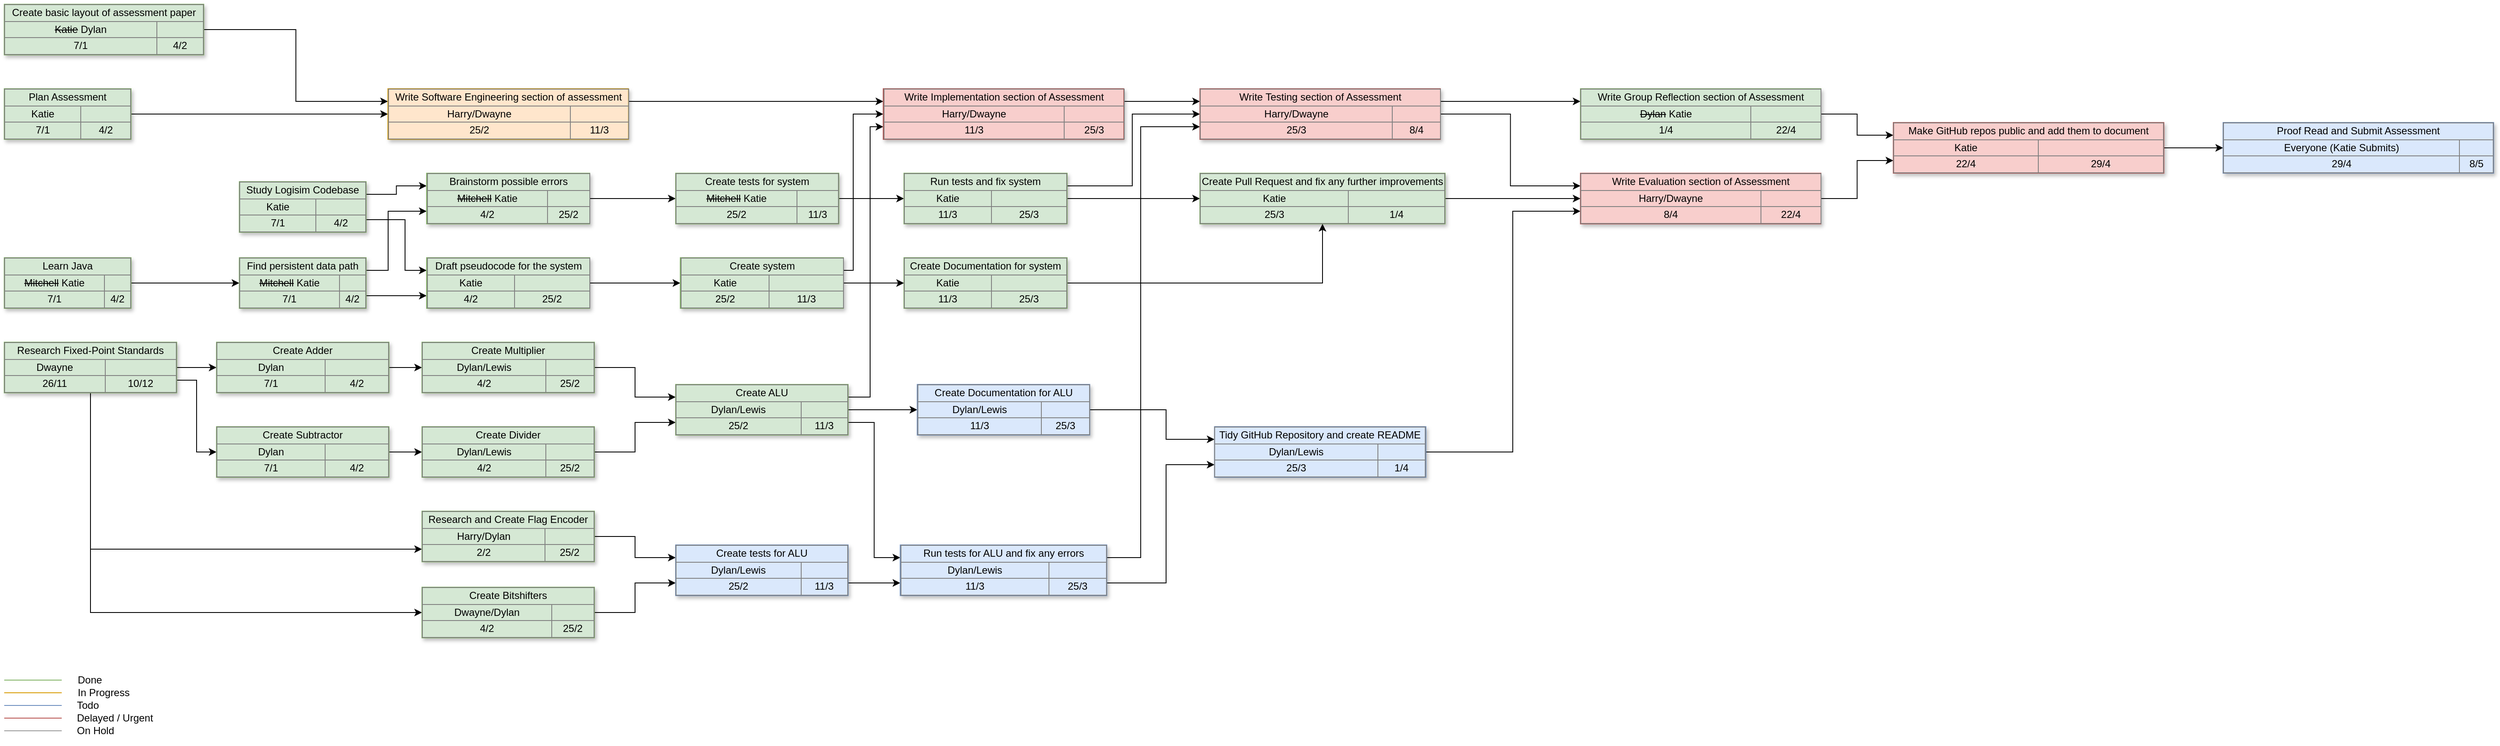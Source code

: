 <mxfile version="26.0.16">
  <diagram name="Page-1" id="9c096ad6-e400-ecc8-3e38-643d2caac077">
    <mxGraphModel dx="3585" dy="2090" grid="1" gridSize="10" guides="1" tooltips="1" connect="1" arrows="1" fold="1" page="1" pageScale="1.5" pageWidth="1169" pageHeight="826" background="none" math="0" shadow="0">
      <root>
        <mxCell id="0" style=";html=1;" />
        <mxCell id="1" style=";html=1;" parent="0" />
        <mxCell id="gGv6lIWJ9ENg9R5ONtzX-25" style="edgeStyle=orthogonalEdgeStyle;rounded=0;orthogonalLoop=1;jettySize=auto;html=1;" parent="1" source="30e23a8a0b95c500-1" target="gGv6lIWJ9ENg9R5ONtzX-17" edge="1">
          <mxGeometry relative="1" as="geometry" />
        </mxCell>
        <mxCell id="30e23a8a0b95c500-1" value="&lt;table border=&quot;1&quot; width=&quot;100%&quot; style=&quot;width: 100% ; height: 100% ; border-collapse: collapse&quot;&gt;&lt;tbody&gt;&lt;tr&gt;&lt;td colspan=&quot;2&quot; align=&quot;center&quot;&gt;&lt;font style=&quot;font-size: 12px;&quot;&gt;Plan Assessment&lt;/font&gt;&lt;/td&gt;&lt;/tr&gt;&lt;tr&gt;&lt;td align=&quot;center&quot;&gt;Katie&lt;/td&gt;&lt;td align=&quot;center&quot;&gt;&lt;/td&gt;&lt;/tr&gt;&lt;tr&gt;&lt;td align=&quot;center&quot;&gt;7/1&lt;/td&gt;&lt;td align=&quot;center&quot;&gt;&lt;font style=&quot;font-size: 12px;&quot;&gt;4/2&lt;/font&gt;&lt;/td&gt;&lt;/tr&gt;&lt;/tbody&gt;&lt;/table&gt;" style="text;html=1;strokeColor=#82b366;fillColor=#d5e8d4;overflow=fill;rounded=0;shadow=1;fontSize=12;align=center;" parent="1" vertex="1">
          <mxGeometry x="46" y="110" width="150" height="60" as="geometry" />
        </mxCell>
        <mxCell id="3cfceab9cabfe5b9-59" value="" style="line;strokeWidth=1;html=1;rounded=1;fontSize=12;align=center;verticalAlign=middle;strokeColor=#82b366;endFill=1;endArrow=classic;endSize=10;startSize=10;fillColor=#d5e8d4;" parent="1" vertex="1">
          <mxGeometry x="46" y="805" width="68" height="10" as="geometry" />
        </mxCell>
        <mxCell id="3cfceab9cabfe5b9-60" value="Done" style="text;html=1;strokeColor=none;fillColor=none;align=left;verticalAlign=middle;whiteSpace=wrap;rounded=0;shadow=1;fontSize=12;" parent="1" vertex="1">
          <mxGeometry x="131" y="800" width="143" height="20" as="geometry" />
        </mxCell>
        <mxCell id="NQhK0U39sm8DPvGssOTN-1" value="" style="line;strokeWidth=1;html=1;rounded=1;fontSize=12;align=center;verticalAlign=middle;strokeColor=#d79b00;endFill=1;endArrow=classic;endSize=10;startSize=10;fillColor=#ffe6cc;" parent="1" vertex="1">
          <mxGeometry x="46" y="820" width="68" height="10" as="geometry" />
        </mxCell>
        <mxCell id="NQhK0U39sm8DPvGssOTN-2" value="In Progress" style="text;html=1;strokeColor=none;fillColor=none;align=left;verticalAlign=middle;whiteSpace=wrap;rounded=0;shadow=1;fontSize=12;" parent="1" vertex="1">
          <mxGeometry x="131" y="815" width="143" height="20" as="geometry" />
        </mxCell>
        <mxCell id="NQhK0U39sm8DPvGssOTN-3" value="" style="line;strokeWidth=1;html=1;rounded=1;fontSize=12;align=center;verticalAlign=middle;strokeColor=#6c8ebf;endFill=1;endArrow=classic;endSize=10;startSize=10;fillColor=#dae8fc;" parent="1" vertex="1">
          <mxGeometry x="46" y="835" width="68" height="10" as="geometry" />
        </mxCell>
        <mxCell id="NQhK0U39sm8DPvGssOTN-4" value="Todo" style="text;html=1;strokeColor=none;fillColor=none;align=left;verticalAlign=middle;whiteSpace=wrap;rounded=0;shadow=1;fontSize=12;" parent="1" vertex="1">
          <mxGeometry x="129.5" y="830" width="143" height="20" as="geometry" />
        </mxCell>
        <mxCell id="NQhK0U39sm8DPvGssOTN-5" value="" style="line;strokeWidth=1;html=1;rounded=1;fontSize=12;align=center;verticalAlign=middle;strokeColor=#b85450;endFill=1;endArrow=classic;endSize=10;startSize=10;fillColor=#f8cecc;" parent="1" vertex="1">
          <mxGeometry x="46" y="850" width="68" height="10" as="geometry" />
        </mxCell>
        <mxCell id="NQhK0U39sm8DPvGssOTN-6" value="Delayed / Urgent" style="text;html=1;strokeColor=none;fillColor=none;align=left;verticalAlign=middle;whiteSpace=wrap;rounded=0;shadow=1;fontSize=12;" parent="1" vertex="1">
          <mxGeometry x="129.5" y="845" width="143" height="20" as="geometry" />
        </mxCell>
        <mxCell id="NQhK0U39sm8DPvGssOTN-23" style="edgeStyle=orthogonalEdgeStyle;rounded=0;orthogonalLoop=1;jettySize=auto;html=1;entryX=0;entryY=0.5;entryDx=0;entryDy=0;" parent="1" source="NQhK0U39sm8DPvGssOTN-21" target="NQhK0U39sm8DPvGssOTN-22" edge="1">
          <mxGeometry relative="1" as="geometry" />
        </mxCell>
        <mxCell id="NQhK0U39sm8DPvGssOTN-21" value="&lt;table border=&quot;1&quot; width=&quot;100%&quot; style=&quot;width: 100% ; height: 100% ; border-collapse: collapse&quot;&gt;&lt;tbody&gt;&lt;tr&gt;&lt;td colspan=&quot;2&quot; align=&quot;center&quot;&gt;Learn Java&lt;/td&gt;&lt;/tr&gt;&lt;tr&gt;&lt;td align=&quot;center&quot;&gt;&lt;strike&gt;Mitchell&lt;/strike&gt; Katie&lt;/td&gt;&lt;td align=&quot;center&quot;&gt;&lt;/td&gt;&lt;/tr&gt;&lt;tr&gt;&lt;td align=&quot;center&quot;&gt;7/1&lt;/td&gt;&lt;td align=&quot;center&quot;&gt;&lt;font style=&quot;font-size: 12px;&quot;&gt;4/2&lt;/font&gt;&lt;/td&gt;&lt;/tr&gt;&lt;/tbody&gt;&lt;/table&gt;" style="text;html=1;strokeColor=#82b366;fillColor=#d5e8d4;overflow=fill;rounded=0;shadow=1;fontSize=12;align=center;" parent="1" vertex="1">
          <mxGeometry x="46" y="310" width="150" height="60" as="geometry" />
        </mxCell>
        <mxCell id="ScTZ5tgznF-HYX2VVi3q-26" style="edgeStyle=orthogonalEdgeStyle;rounded=0;orthogonalLoop=1;jettySize=auto;html=1;exitX=1;exitY=0.75;exitDx=0;exitDy=0;entryX=0;entryY=0.75;entryDx=0;entryDy=0;" parent="1" source="NQhK0U39sm8DPvGssOTN-22" target="gGv6lIWJ9ENg9R5ONtzX-1" edge="1">
          <mxGeometry relative="1" as="geometry" />
        </mxCell>
        <mxCell id="ScTZ5tgznF-HYX2VVi3q-29" style="edgeStyle=orthogonalEdgeStyle;rounded=0;orthogonalLoop=1;jettySize=auto;html=1;exitX=1;exitY=0.25;exitDx=0;exitDy=0;entryX=0;entryY=0.75;entryDx=0;entryDy=0;" parent="1" source="NQhK0U39sm8DPvGssOTN-22" target="gGv6lIWJ9ENg9R5ONtzX-2" edge="1">
          <mxGeometry relative="1" as="geometry">
            <Array as="points">
              <mxPoint x="500" y="325" />
              <mxPoint x="500" y="255" />
            </Array>
          </mxGeometry>
        </mxCell>
        <mxCell id="NQhK0U39sm8DPvGssOTN-22" value="&lt;table border=&quot;1&quot; width=&quot;100%&quot; style=&quot;width: 100% ; height: 100% ; border-collapse: collapse&quot;&gt;&lt;tbody&gt;&lt;tr&gt;&lt;td colspan=&quot;2&quot; align=&quot;center&quot;&gt;Find persistent data path&lt;/td&gt;&lt;/tr&gt;&lt;tr&gt;&lt;td align=&quot;center&quot;&gt;&lt;strike&gt;Mitchell&lt;/strike&gt;&amp;nbsp;Katie&lt;/td&gt;&lt;td align=&quot;center&quot;&gt;&lt;/td&gt;&lt;/tr&gt;&lt;tr&gt;&lt;td align=&quot;center&quot;&gt;7/1&lt;/td&gt;&lt;td align=&quot;center&quot;&gt;&lt;font style=&quot;font-size: 12px;&quot;&gt;4/2&lt;/font&gt;&lt;/td&gt;&lt;/tr&gt;&lt;/tbody&gt;&lt;/table&gt;" style="text;html=1;strokeColor=#82b366;fillColor=#d5e8d4;overflow=fill;rounded=0;shadow=1;fontSize=12;align=center;" parent="1" vertex="1">
          <mxGeometry x="324" y="310" width="150" height="60" as="geometry" />
        </mxCell>
        <mxCell id="NQhK0U39sm8DPvGssOTN-28" style="edgeStyle=orthogonalEdgeStyle;rounded=0;orthogonalLoop=1;jettySize=auto;html=1;entryX=0;entryY=0.5;entryDx=0;entryDy=0;" parent="1" source="NQhK0U39sm8DPvGssOTN-24" target="NQhK0U39sm8DPvGssOTN-26" edge="1">
          <mxGeometry relative="1" as="geometry" />
        </mxCell>
        <mxCell id="NQhK0U39sm8DPvGssOTN-38" style="edgeStyle=orthogonalEdgeStyle;rounded=0;orthogonalLoop=1;jettySize=auto;html=1;entryX=0;entryY=0.75;entryDx=0;entryDy=0;" parent="1" source="NQhK0U39sm8DPvGssOTN-24" target="NQhK0U39sm8DPvGssOTN-36" edge="1">
          <mxGeometry relative="1" as="geometry">
            <Array as="points">
              <mxPoint x="148" y="655" />
            </Array>
          </mxGeometry>
        </mxCell>
        <mxCell id="NQhK0U39sm8DPvGssOTN-40" style="edgeStyle=orthogonalEdgeStyle;rounded=0;orthogonalLoop=1;jettySize=auto;html=1;entryX=0;entryY=0.5;entryDx=0;entryDy=0;" parent="1" source="NQhK0U39sm8DPvGssOTN-24" target="NQhK0U39sm8DPvGssOTN-39" edge="1">
          <mxGeometry relative="1" as="geometry">
            <Array as="points">
              <mxPoint x="148" y="730" />
            </Array>
          </mxGeometry>
        </mxCell>
        <mxCell id="ScTZ5tgznF-HYX2VVi3q-30" style="edgeStyle=orthogonalEdgeStyle;rounded=0;orthogonalLoop=1;jettySize=auto;html=1;exitX=1;exitY=0.75;exitDx=0;exitDy=0;entryX=0;entryY=0.5;entryDx=0;entryDy=0;" parent="1" source="NQhK0U39sm8DPvGssOTN-24" target="NQhK0U39sm8DPvGssOTN-27" edge="1">
          <mxGeometry relative="1" as="geometry" />
        </mxCell>
        <mxCell id="NQhK0U39sm8DPvGssOTN-24" value="&lt;table border=&quot;1&quot; width=&quot;100%&quot; style=&quot;width: 100% ; height: 100% ; border-collapse: collapse&quot;&gt;&lt;tbody&gt;&lt;tr&gt;&lt;td colspan=&quot;2&quot; align=&quot;center&quot;&gt;Research Fixed-Point Standards&lt;/td&gt;&lt;/tr&gt;&lt;tr&gt;&lt;td align=&quot;center&quot;&gt;Dwayne&lt;/td&gt;&lt;td align=&quot;center&quot;&gt;&lt;/td&gt;&lt;/tr&gt;&lt;tr&gt;&lt;td align=&quot;center&quot;&gt;26/11&lt;/td&gt;&lt;td align=&quot;center&quot;&gt;&lt;font style=&quot;font-size: 12px;&quot;&gt;10/12&lt;/font&gt;&lt;/td&gt;&lt;/tr&gt;&lt;/tbody&gt;&lt;/table&gt;" style="text;html=1;strokeColor=#82b366;fillColor=#d5e8d4;overflow=fill;rounded=0;shadow=1;fontSize=12;align=center;" parent="1" vertex="1">
          <mxGeometry x="46" y="410" width="204" height="60" as="geometry" />
        </mxCell>
        <mxCell id="NQhK0U39sm8DPvGssOTN-34" style="edgeStyle=orthogonalEdgeStyle;rounded=0;orthogonalLoop=1;jettySize=auto;html=1;" parent="1" source="NQhK0U39sm8DPvGssOTN-26" target="NQhK0U39sm8DPvGssOTN-32" edge="1">
          <mxGeometry relative="1" as="geometry" />
        </mxCell>
        <mxCell id="NQhK0U39sm8DPvGssOTN-26" value="&lt;table border=&quot;1&quot; width=&quot;100%&quot; style=&quot;width: 100% ; height: 100% ; border-collapse: collapse&quot;&gt;&lt;tbody&gt;&lt;tr&gt;&lt;td colspan=&quot;2&quot; align=&quot;center&quot;&gt;Create Adder&lt;/td&gt;&lt;/tr&gt;&lt;tr&gt;&lt;td align=&quot;center&quot;&gt;Dylan&lt;/td&gt;&lt;td align=&quot;center&quot;&gt;&lt;/td&gt;&lt;/tr&gt;&lt;tr&gt;&lt;td align=&quot;center&quot;&gt;7/1&lt;/td&gt;&lt;td align=&quot;center&quot;&gt;&lt;font style=&quot;font-size: 12px;&quot;&gt;4/2&lt;/font&gt;&lt;/td&gt;&lt;/tr&gt;&lt;/tbody&gt;&lt;/table&gt;" style="text;html=1;strokeColor=#82b366;fillColor=#d5e8d4;overflow=fill;rounded=0;shadow=1;fontSize=12;align=center;" parent="1" vertex="1">
          <mxGeometry x="297" y="410" width="204" height="60" as="geometry" />
        </mxCell>
        <mxCell id="NQhK0U39sm8DPvGssOTN-35" style="edgeStyle=orthogonalEdgeStyle;rounded=0;orthogonalLoop=1;jettySize=auto;html=1;" parent="1" source="NQhK0U39sm8DPvGssOTN-27" target="NQhK0U39sm8DPvGssOTN-33" edge="1">
          <mxGeometry relative="1" as="geometry" />
        </mxCell>
        <mxCell id="NQhK0U39sm8DPvGssOTN-27" value="&lt;table border=&quot;1&quot; width=&quot;100%&quot; style=&quot;width: 100% ; height: 100% ; border-collapse: collapse&quot;&gt;&lt;tbody&gt;&lt;tr&gt;&lt;td colspan=&quot;2&quot; align=&quot;center&quot;&gt;Create Subtractor&lt;/td&gt;&lt;/tr&gt;&lt;tr&gt;&lt;td align=&quot;center&quot;&gt;Dylan&lt;/td&gt;&lt;td align=&quot;center&quot;&gt;&lt;/td&gt;&lt;/tr&gt;&lt;tr&gt;&lt;td align=&quot;center&quot;&gt;7/1&lt;/td&gt;&lt;td align=&quot;center&quot;&gt;&lt;font style=&quot;font-size: 12px;&quot;&gt;4/2&lt;/font&gt;&lt;/td&gt;&lt;/tr&gt;&lt;/tbody&gt;&lt;/table&gt;" style="text;html=1;strokeColor=#82b366;fillColor=#d5e8d4;overflow=fill;rounded=0;shadow=1;fontSize=12;align=center;" parent="1" vertex="1">
          <mxGeometry x="297" y="510" width="204" height="60" as="geometry" />
        </mxCell>
        <mxCell id="ScTZ5tgznF-HYX2VVi3q-27" style="edgeStyle=orthogonalEdgeStyle;rounded=0;orthogonalLoop=1;jettySize=auto;html=1;exitX=1;exitY=0.25;exitDx=0;exitDy=0;entryX=0;entryY=0.25;entryDx=0;entryDy=0;" parent="1" source="NQhK0U39sm8DPvGssOTN-31" target="gGv6lIWJ9ENg9R5ONtzX-2" edge="1">
          <mxGeometry relative="1" as="geometry" />
        </mxCell>
        <mxCell id="ScTZ5tgznF-HYX2VVi3q-28" style="edgeStyle=orthogonalEdgeStyle;rounded=0;orthogonalLoop=1;jettySize=auto;html=1;exitX=1;exitY=0.75;exitDx=0;exitDy=0;entryX=0;entryY=0.25;entryDx=0;entryDy=0;" parent="1" source="NQhK0U39sm8DPvGssOTN-31" target="gGv6lIWJ9ENg9R5ONtzX-1" edge="1">
          <mxGeometry relative="1" as="geometry">
            <Array as="points">
              <mxPoint x="520" y="265" />
              <mxPoint x="520" y="325" />
            </Array>
          </mxGeometry>
        </mxCell>
        <mxCell id="NQhK0U39sm8DPvGssOTN-31" value="&lt;table border=&quot;1&quot; width=&quot;100%&quot; style=&quot;width: 100% ; height: 100% ; border-collapse: collapse&quot;&gt;&lt;tbody&gt;&lt;tr&gt;&lt;td colspan=&quot;2&quot; align=&quot;center&quot;&gt;Study Logisim Codebase&lt;/td&gt;&lt;/tr&gt;&lt;tr&gt;&lt;td align=&quot;center&quot;&gt;Katie&lt;/td&gt;&lt;td align=&quot;center&quot;&gt;&lt;/td&gt;&lt;/tr&gt;&lt;tr&gt;&lt;td align=&quot;center&quot;&gt;7/1&lt;/td&gt;&lt;td align=&quot;center&quot;&gt;&lt;font style=&quot;font-size: 12px;&quot;&gt;4/2&lt;/font&gt;&lt;/td&gt;&lt;/tr&gt;&lt;/tbody&gt;&lt;/table&gt;" style="text;html=1;strokeColor=#82b366;fillColor=#d5e8d4;overflow=fill;rounded=0;shadow=1;fontSize=12;align=center;" parent="1" vertex="1">
          <mxGeometry x="324" y="220" width="150" height="60" as="geometry" />
        </mxCell>
        <mxCell id="ScTZ5tgznF-HYX2VVi3q-18" style="edgeStyle=orthogonalEdgeStyle;rounded=0;orthogonalLoop=1;jettySize=auto;html=1;exitX=1;exitY=0.5;exitDx=0;exitDy=0;entryX=0;entryY=0.25;entryDx=0;entryDy=0;" parent="1" source="NQhK0U39sm8DPvGssOTN-32" target="NQhK0U39sm8DPvGssOTN-42" edge="1">
          <mxGeometry relative="1" as="geometry" />
        </mxCell>
        <mxCell id="NQhK0U39sm8DPvGssOTN-32" value="&lt;table border=&quot;1&quot; width=&quot;100%&quot; style=&quot;width: 100% ; height: 100% ; border-collapse: collapse&quot;&gt;&lt;tbody&gt;&lt;tr&gt;&lt;td colspan=&quot;2&quot; align=&quot;center&quot;&gt;Create Multiplier&lt;/td&gt;&lt;/tr&gt;&lt;tr&gt;&lt;td align=&quot;center&quot;&gt;Dylan/Lewis&lt;/td&gt;&lt;td align=&quot;center&quot;&gt;&lt;/td&gt;&lt;/tr&gt;&lt;tr&gt;&lt;td align=&quot;center&quot;&gt;4/2&lt;/td&gt;&lt;td align=&quot;center&quot;&gt;25/2&lt;/td&gt;&lt;/tr&gt;&lt;/tbody&gt;&lt;/table&gt;" style="text;html=1;strokeColor=#82b366;fillColor=#d5e8d4;overflow=fill;rounded=0;shadow=1;fontSize=12;align=center;" parent="1" vertex="1">
          <mxGeometry x="540" y="410" width="204" height="60" as="geometry" />
        </mxCell>
        <mxCell id="ScTZ5tgznF-HYX2VVi3q-19" style="edgeStyle=orthogonalEdgeStyle;rounded=0;orthogonalLoop=1;jettySize=auto;html=1;exitX=1;exitY=0.5;exitDx=0;exitDy=0;entryX=0;entryY=0.75;entryDx=0;entryDy=0;" parent="1" source="NQhK0U39sm8DPvGssOTN-33" target="NQhK0U39sm8DPvGssOTN-42" edge="1">
          <mxGeometry relative="1" as="geometry" />
        </mxCell>
        <mxCell id="NQhK0U39sm8DPvGssOTN-33" value="&lt;table border=&quot;1&quot; width=&quot;100%&quot; style=&quot;width: 100% ; height: 100% ; border-collapse: collapse&quot;&gt;&lt;tbody&gt;&lt;tr&gt;&lt;td colspan=&quot;2&quot; align=&quot;center&quot;&gt;Create Divider&lt;/td&gt;&lt;/tr&gt;&lt;tr&gt;&lt;td align=&quot;center&quot;&gt;Dylan/Lewis&lt;/td&gt;&lt;td align=&quot;center&quot;&gt;&lt;/td&gt;&lt;/tr&gt;&lt;tr&gt;&lt;td align=&quot;center&quot;&gt;4/2&lt;/td&gt;&lt;td align=&quot;center&quot;&gt;&lt;font style=&quot;font-size: 12px;&quot;&gt;25/2&lt;/font&gt;&lt;/td&gt;&lt;/tr&gt;&lt;/tbody&gt;&lt;/table&gt;" style="text;html=1;strokeColor=#82b366;fillColor=#d5e8d4;overflow=fill;rounded=0;shadow=1;fontSize=12;align=center;" parent="1" vertex="1">
          <mxGeometry x="540" y="510" width="204" height="60" as="geometry" />
        </mxCell>
        <mxCell id="ScTZ5tgznF-HYX2VVi3q-20" style="edgeStyle=orthogonalEdgeStyle;rounded=0;orthogonalLoop=1;jettySize=auto;html=1;exitX=1;exitY=0.5;exitDx=0;exitDy=0;entryX=0;entryY=0.25;entryDx=0;entryDy=0;" parent="1" source="NQhK0U39sm8DPvGssOTN-36" target="NQhK0U39sm8DPvGssOTN-41" edge="1">
          <mxGeometry relative="1" as="geometry" />
        </mxCell>
        <mxCell id="NQhK0U39sm8DPvGssOTN-36" value="&lt;table border=&quot;1&quot; width=&quot;100%&quot; style=&quot;width: 100% ; height: 100% ; border-collapse: collapse&quot;&gt;&lt;tbody&gt;&lt;tr&gt;&lt;td colspan=&quot;2&quot; align=&quot;center&quot;&gt;Research and Create Flag Encoder&lt;/td&gt;&lt;/tr&gt;&lt;tr&gt;&lt;td align=&quot;center&quot;&gt;Harry/Dylan&lt;/td&gt;&lt;td align=&quot;center&quot;&gt;&lt;/td&gt;&lt;/tr&gt;&lt;tr&gt;&lt;td align=&quot;center&quot;&gt;2/2&lt;/td&gt;&lt;td align=&quot;center&quot;&gt;25/2&lt;/td&gt;&lt;/tr&gt;&lt;/tbody&gt;&lt;/table&gt;" style="text;html=1;strokeColor=#82b366;fillColor=#d5e8d4;overflow=fill;rounded=0;shadow=1;fontSize=12;align=center;" parent="1" vertex="1">
          <mxGeometry x="540" y="610" width="204" height="60" as="geometry" />
        </mxCell>
        <mxCell id="ScTZ5tgznF-HYX2VVi3q-21" style="edgeStyle=orthogonalEdgeStyle;rounded=0;orthogonalLoop=1;jettySize=auto;html=1;exitX=1;exitY=0.5;exitDx=0;exitDy=0;entryX=0;entryY=0.75;entryDx=0;entryDy=0;" parent="1" source="NQhK0U39sm8DPvGssOTN-39" target="NQhK0U39sm8DPvGssOTN-41" edge="1">
          <mxGeometry relative="1" as="geometry" />
        </mxCell>
        <mxCell id="NQhK0U39sm8DPvGssOTN-39" value="&lt;table border=&quot;1&quot; width=&quot;100%&quot; style=&quot;width: 100% ; height: 100% ; border-collapse: collapse&quot;&gt;&lt;tbody&gt;&lt;tr&gt;&lt;td colspan=&quot;2&quot; align=&quot;center&quot;&gt;Create Bitshifters&lt;/td&gt;&lt;/tr&gt;&lt;tr&gt;&lt;td align=&quot;center&quot;&gt;Dwayne/Dylan&lt;/td&gt;&lt;td align=&quot;center&quot;&gt;&lt;/td&gt;&lt;/tr&gt;&lt;tr&gt;&lt;td align=&quot;center&quot;&gt;4/2&lt;/td&gt;&lt;td align=&quot;center&quot;&gt;25/2&lt;/td&gt;&lt;/tr&gt;&lt;/tbody&gt;&lt;/table&gt;" style="text;html=1;overflow=fill;rounded=0;shadow=1;fontSize=12;align=center;strokeColor=#82b366;fillColor=#d5e8d4;" parent="1" vertex="1">
          <mxGeometry x="540" y="700" width="204" height="60" as="geometry" />
        </mxCell>
        <mxCell id="ScTZ5tgznF-HYX2VVi3q-13" style="edgeStyle=orthogonalEdgeStyle;rounded=0;orthogonalLoop=1;jettySize=auto;html=1;exitX=1;exitY=0.75;exitDx=0;exitDy=0;entryX=0;entryY=0.75;entryDx=0;entryDy=0;" parent="1" source="NQhK0U39sm8DPvGssOTN-41" target="gGv6lIWJ9ENg9R5ONtzX-35" edge="1">
          <mxGeometry relative="1" as="geometry" />
        </mxCell>
        <mxCell id="NQhK0U39sm8DPvGssOTN-41" value="&lt;table border=&quot;1&quot; width=&quot;100%&quot; style=&quot;width: 100% ; height: 100% ; border-collapse: collapse&quot;&gt;&lt;tbody&gt;&lt;tr&gt;&lt;td colspan=&quot;2&quot; align=&quot;center&quot;&gt;Create tests for ALU&lt;/td&gt;&lt;/tr&gt;&lt;tr&gt;&lt;td align=&quot;center&quot;&gt;Dylan/Lewis&lt;br&gt;&lt;/td&gt;&lt;td align=&quot;center&quot;&gt;&lt;/td&gt;&lt;/tr&gt;&lt;tr&gt;&lt;td align=&quot;center&quot;&gt;25/2&lt;/td&gt;&lt;td align=&quot;center&quot;&gt;11/3&lt;/td&gt;&lt;/tr&gt;&lt;/tbody&gt;&lt;/table&gt;" style="text;html=1;strokeColor=#6c8ebf;fillColor=#dae8fc;overflow=fill;rounded=0;shadow=1;fontSize=12;align=center;" parent="1" vertex="1">
          <mxGeometry x="840" y="650" width="204" height="60" as="geometry" />
        </mxCell>
        <mxCell id="gGv6lIWJ9ENg9R5ONtzX-36" value="" style="edgeStyle=orthogonalEdgeStyle;rounded=0;orthogonalLoop=1;jettySize=auto;html=1;" parent="1" source="NQhK0U39sm8DPvGssOTN-42" target="gGv6lIWJ9ENg9R5ONtzX-34" edge="1">
          <mxGeometry relative="1" as="geometry" />
        </mxCell>
        <mxCell id="ScTZ5tgznF-HYX2VVi3q-14" style="edgeStyle=orthogonalEdgeStyle;rounded=0;orthogonalLoop=1;jettySize=auto;html=1;exitX=1;exitY=0.75;exitDx=0;exitDy=0;entryX=0;entryY=0.25;entryDx=0;entryDy=0;" parent="1" source="NQhK0U39sm8DPvGssOTN-42" target="gGv6lIWJ9ENg9R5ONtzX-35" edge="1">
          <mxGeometry relative="1" as="geometry" />
        </mxCell>
        <mxCell id="ScTZ5tgznF-HYX2VVi3q-15" style="edgeStyle=orthogonalEdgeStyle;rounded=0;orthogonalLoop=1;jettySize=auto;html=1;exitX=1;exitY=0.25;exitDx=0;exitDy=0;entryX=0;entryY=0.75;entryDx=0;entryDy=0;" parent="1" source="NQhK0U39sm8DPvGssOTN-42" target="gGv6lIWJ9ENg9R5ONtzX-27" edge="1">
          <mxGeometry relative="1" as="geometry">
            <Array as="points">
              <mxPoint x="1070" y="475" />
              <mxPoint x="1070" y="155" />
            </Array>
          </mxGeometry>
        </mxCell>
        <mxCell id="NQhK0U39sm8DPvGssOTN-42" value="&lt;table border=&quot;1&quot; width=&quot;100%&quot; style=&quot;width: 100% ; height: 100% ; border-collapse: collapse&quot;&gt;&lt;tbody&gt;&lt;tr&gt;&lt;td colspan=&quot;2&quot; align=&quot;center&quot;&gt;Create ALU&lt;/td&gt;&lt;/tr&gt;&lt;tr&gt;&lt;td align=&quot;center&quot;&gt;Dylan/Lewis&lt;/td&gt;&lt;td align=&quot;center&quot;&gt;&lt;/td&gt;&lt;/tr&gt;&lt;tr&gt;&lt;td align=&quot;center&quot;&gt;25/2&lt;/td&gt;&lt;td align=&quot;center&quot;&gt;&lt;font style=&quot;font-size: 12px;&quot;&gt;11/3&lt;/font&gt;&lt;/td&gt;&lt;/tr&gt;&lt;/tbody&gt;&lt;/table&gt;" style="text;html=1;strokeColor=#82b366;fillColor=#d5e8d4;overflow=fill;rounded=0;shadow=1;fontSize=12;align=center;" parent="1" vertex="1">
          <mxGeometry x="840" y="460" width="204" height="60" as="geometry" />
        </mxCell>
        <mxCell id="gGv6lIWJ9ENg9R5ONtzX-22" style="edgeStyle=orthogonalEdgeStyle;rounded=0;orthogonalLoop=1;jettySize=auto;html=1;" parent="1" source="gGv6lIWJ9ENg9R5ONtzX-1" target="gGv6lIWJ9ENg9R5ONtzX-19" edge="1">
          <mxGeometry relative="1" as="geometry" />
        </mxCell>
        <mxCell id="gGv6lIWJ9ENg9R5ONtzX-1" value="&lt;table border=&quot;1&quot; width=&quot;100%&quot; style=&quot;width: 100% ; height: 100% ; border-collapse: collapse&quot;&gt;&lt;tbody&gt;&lt;tr&gt;&lt;td colspan=&quot;2&quot; align=&quot;center&quot;&gt;Draft pseudocode for the system&lt;/td&gt;&lt;/tr&gt;&lt;tr&gt;&lt;td align=&quot;center&quot;&gt;Katie&lt;/td&gt;&lt;td align=&quot;center&quot;&gt;&lt;/td&gt;&lt;/tr&gt;&lt;tr&gt;&lt;td align=&quot;center&quot;&gt;4/2&lt;/td&gt;&lt;td align=&quot;center&quot;&gt;&lt;font style=&quot;font-size: 12px;&quot;&gt;25/2&lt;/font&gt;&lt;/td&gt;&lt;/tr&gt;&lt;/tbody&gt;&lt;/table&gt;" style="text;html=1;strokeColor=#82b366;fillColor=#d5e8d4;overflow=fill;rounded=0;shadow=1;fontSize=12;align=center;" parent="1" vertex="1">
          <mxGeometry x="545.5" y="310" width="193" height="60" as="geometry" />
        </mxCell>
        <mxCell id="gGv6lIWJ9ENg9R5ONtzX-23" style="edgeStyle=orthogonalEdgeStyle;rounded=0;orthogonalLoop=1;jettySize=auto;html=1;" parent="1" source="gGv6lIWJ9ENg9R5ONtzX-2" target="gGv6lIWJ9ENg9R5ONtzX-3" edge="1">
          <mxGeometry relative="1" as="geometry" />
        </mxCell>
        <mxCell id="gGv6lIWJ9ENg9R5ONtzX-2" value="&lt;table border=&quot;1&quot; width=&quot;100%&quot; style=&quot;width: 100% ; height: 100% ; border-collapse: collapse&quot;&gt;&lt;tbody&gt;&lt;tr&gt;&lt;td colspan=&quot;2&quot; align=&quot;center&quot;&gt;Brainstorm possible errors&lt;/td&gt;&lt;/tr&gt;&lt;tr&gt;&lt;td align=&quot;center&quot;&gt;&lt;strike&gt;Mitchell&lt;/strike&gt;&amp;nbsp;Katie&lt;/td&gt;&lt;td align=&quot;center&quot;&gt;&lt;/td&gt;&lt;/tr&gt;&lt;tr&gt;&lt;td align=&quot;center&quot;&gt;4/2&lt;/td&gt;&lt;td align=&quot;center&quot;&gt;&lt;font style=&quot;font-size: 12px;&quot;&gt;25/2&lt;/font&gt;&lt;/td&gt;&lt;/tr&gt;&lt;/tbody&gt;&lt;/table&gt;" style="text;html=1;strokeColor=#82b366;fillColor=#d5e8d4;overflow=fill;rounded=0;shadow=1;fontSize=12;align=center;" parent="1" vertex="1">
          <mxGeometry x="545.5" y="210" width="193" height="60" as="geometry" />
        </mxCell>
        <mxCell id="gGv6lIWJ9ENg9R5ONtzX-10" style="edgeStyle=orthogonalEdgeStyle;rounded=0;orthogonalLoop=1;jettySize=auto;html=1;entryX=0;entryY=0.5;entryDx=0;entryDy=0;" parent="1" source="gGv6lIWJ9ENg9R5ONtzX-3" target="gGv6lIWJ9ENg9R5ONtzX-4" edge="1">
          <mxGeometry relative="1" as="geometry" />
        </mxCell>
        <mxCell id="gGv6lIWJ9ENg9R5ONtzX-3" value="&lt;table border=&quot;1&quot; width=&quot;100%&quot; style=&quot;width: 100% ; height: 100% ; border-collapse: collapse&quot;&gt;&lt;tbody&gt;&lt;tr&gt;&lt;td colspan=&quot;2&quot; align=&quot;center&quot;&gt;Create tests for system&lt;/td&gt;&lt;/tr&gt;&lt;tr&gt;&lt;td align=&quot;center&quot;&gt;&lt;strike&gt;Mitchell&lt;/strike&gt;&amp;nbsp;Katie&lt;/td&gt;&lt;td align=&quot;center&quot;&gt;&lt;/td&gt;&lt;/tr&gt;&lt;tr&gt;&lt;td align=&quot;center&quot;&gt;25/2&lt;/td&gt;&lt;td align=&quot;center&quot;&gt;&lt;font style=&quot;font-size: 12px;&quot;&gt;11/3&lt;/font&gt;&lt;/td&gt;&lt;/tr&gt;&lt;/tbody&gt;&lt;/table&gt;" style="text;html=1;strokeColor=#82b366;fillColor=#d5e8d4;overflow=fill;rounded=0;shadow=1;fontSize=12;align=center;" parent="1" vertex="1">
          <mxGeometry x="840" y="210" width="193" height="60" as="geometry" />
        </mxCell>
        <mxCell id="gGv6lIWJ9ENg9R5ONtzX-11" style="edgeStyle=orthogonalEdgeStyle;rounded=0;orthogonalLoop=1;jettySize=auto;html=1;entryX=0;entryY=0.5;entryDx=0;entryDy=0;" parent="1" source="gGv6lIWJ9ENg9R5ONtzX-4" target="gGv6lIWJ9ENg9R5ONtzX-5" edge="1">
          <mxGeometry relative="1" as="geometry" />
        </mxCell>
        <mxCell id="ScTZ5tgznF-HYX2VVi3q-10" style="edgeStyle=orthogonalEdgeStyle;rounded=0;orthogonalLoop=1;jettySize=auto;html=1;exitX=1;exitY=0.25;exitDx=0;exitDy=0;entryX=0;entryY=0.5;entryDx=0;entryDy=0;" parent="1" source="gGv6lIWJ9ENg9R5ONtzX-4" target="gGv6lIWJ9ENg9R5ONtzX-42" edge="1">
          <mxGeometry relative="1" as="geometry">
            <Array as="points">
              <mxPoint x="1380" y="225" />
              <mxPoint x="1380" y="140" />
            </Array>
          </mxGeometry>
        </mxCell>
        <mxCell id="gGv6lIWJ9ENg9R5ONtzX-4" value="&lt;table border=&quot;1&quot; width=&quot;100%&quot; style=&quot;width: 100% ; height: 100% ; border-collapse: collapse&quot;&gt;&lt;tbody&gt;&lt;tr&gt;&lt;td colspan=&quot;2&quot; align=&quot;center&quot;&gt;Run tests and fix system&lt;/td&gt;&lt;/tr&gt;&lt;tr&gt;&lt;td align=&quot;center&quot;&gt;Katie&lt;/td&gt;&lt;td align=&quot;center&quot;&gt;&lt;/td&gt;&lt;/tr&gt;&lt;tr&gt;&lt;td align=&quot;center&quot;&gt;11/3&lt;/td&gt;&lt;td align=&quot;center&quot;&gt;&lt;font style=&quot;font-size: 12px;&quot;&gt;25/3&lt;/font&gt;&lt;/td&gt;&lt;/tr&gt;&lt;/tbody&gt;&lt;/table&gt;" style="text;html=1;strokeColor=#82b366;fillColor=#d5e8d4;overflow=fill;rounded=0;shadow=1;fontSize=12;align=center;" parent="1" vertex="1">
          <mxGeometry x="1110" y="210" width="193" height="60" as="geometry" />
        </mxCell>
        <mxCell id="ScTZ5tgznF-HYX2VVi3q-4" style="edgeStyle=orthogonalEdgeStyle;rounded=0;orthogonalLoop=1;jettySize=auto;html=1;entryX=0;entryY=0.5;entryDx=0;entryDy=0;" parent="1" source="gGv6lIWJ9ENg9R5ONtzX-5" target="gGv6lIWJ9ENg9R5ONtzX-46" edge="1">
          <mxGeometry relative="1" as="geometry" />
        </mxCell>
        <mxCell id="gGv6lIWJ9ENg9R5ONtzX-5" value="&lt;table border=&quot;1&quot; width=&quot;100%&quot; style=&quot;width: 100% ; height: 100% ; border-collapse: collapse&quot;&gt;&lt;tbody&gt;&lt;tr&gt;&lt;td colspan=&quot;2&quot; align=&quot;center&quot;&gt;Create Pull Request and fix any further improvements&lt;/td&gt;&lt;/tr&gt;&lt;tr&gt;&lt;td align=&quot;center&quot;&gt;Katie&lt;/td&gt;&lt;td align=&quot;center&quot;&gt;&lt;/td&gt;&lt;/tr&gt;&lt;tr&gt;&lt;td align=&quot;center&quot;&gt;25/3&lt;/td&gt;&lt;td align=&quot;center&quot;&gt;&lt;font style=&quot;font-size: 12px;&quot;&gt;1/4&lt;/font&gt;&lt;/td&gt;&lt;/tr&gt;&lt;/tbody&gt;&lt;/table&gt;" style="text;html=1;strokeColor=#82b366;fillColor=#d5e8d4;overflow=fill;rounded=0;shadow=1;fontSize=12;align=center;" parent="1" vertex="1">
          <mxGeometry x="1460" y="210" width="290" height="60" as="geometry" />
        </mxCell>
        <mxCell id="gGv6lIWJ9ENg9R5ONtzX-14" style="edgeStyle=orthogonalEdgeStyle;rounded=0;orthogonalLoop=1;jettySize=auto;html=1;" parent="1" source="gGv6lIWJ9ENg9R5ONtzX-12" target="gGv6lIWJ9ENg9R5ONtzX-5" edge="1">
          <mxGeometry relative="1" as="geometry" />
        </mxCell>
        <mxCell id="gGv6lIWJ9ENg9R5ONtzX-12" value="&lt;table border=&quot;1&quot; width=&quot;100%&quot; style=&quot;width: 100% ; height: 100% ; border-collapse: collapse&quot;&gt;&lt;tbody&gt;&lt;tr&gt;&lt;td colspan=&quot;2&quot; align=&quot;center&quot;&gt;Create Documentation for system&lt;/td&gt;&lt;/tr&gt;&lt;tr&gt;&lt;td align=&quot;center&quot;&gt;Katie&lt;/td&gt;&lt;td align=&quot;center&quot;&gt;&lt;/td&gt;&lt;/tr&gt;&lt;tr&gt;&lt;td align=&quot;center&quot;&gt;11/3&lt;/td&gt;&lt;td align=&quot;center&quot;&gt;&lt;font style=&quot;font-size: 12px;&quot;&gt;25/3&lt;/font&gt;&lt;/td&gt;&lt;/tr&gt;&lt;/tbody&gt;&lt;/table&gt;" style="text;html=1;strokeColor=#82b366;fillColor=#d5e8d4;overflow=fill;rounded=0;shadow=1;fontSize=12;align=center;" parent="1" vertex="1">
          <mxGeometry x="1110" y="310" width="193" height="60" as="geometry" />
        </mxCell>
        <mxCell id="ScTZ5tgznF-HYX2VVi3q-31" style="edgeStyle=orthogonalEdgeStyle;rounded=0;orthogonalLoop=1;jettySize=auto;html=1;entryX=0;entryY=0.25;entryDx=0;entryDy=0;" parent="1" source="gGv6lIWJ9ENg9R5ONtzX-15" target="gGv6lIWJ9ENg9R5ONtzX-17" edge="1">
          <mxGeometry relative="1" as="geometry" />
        </mxCell>
        <mxCell id="gGv6lIWJ9ENg9R5ONtzX-15" value="&lt;table border=&quot;1&quot; width=&quot;100%&quot; style=&quot;width: 100% ; height: 100% ; border-collapse: collapse&quot;&gt;&lt;tbody&gt;&lt;tr&gt;&lt;td colspan=&quot;2&quot; align=&quot;center&quot;&gt;Create basic layout of assessment paper&lt;/td&gt;&lt;/tr&gt;&lt;tr&gt;&lt;td align=&quot;center&quot;&gt;&lt;strike&gt;Katie&lt;/strike&gt; Dylan&lt;/td&gt;&lt;td align=&quot;center&quot;&gt;&lt;/td&gt;&lt;/tr&gt;&lt;tr&gt;&lt;td align=&quot;center&quot;&gt;7/1&lt;/td&gt;&lt;td align=&quot;center&quot;&gt;&lt;font style=&quot;font-size: 12px;&quot;&gt;4/2&lt;/font&gt;&lt;/td&gt;&lt;/tr&gt;&lt;/tbody&gt;&lt;/table&gt;" style="text;html=1;strokeColor=#82b366;fillColor=#d5e8d4;overflow=fill;rounded=0;shadow=1;fontSize=12;align=center;" parent="1" vertex="1">
          <mxGeometry x="46" y="10" width="236" height="60" as="geometry" />
        </mxCell>
        <mxCell id="ScTZ5tgznF-HYX2VVi3q-16" style="edgeStyle=orthogonalEdgeStyle;rounded=0;orthogonalLoop=1;jettySize=auto;html=1;exitX=1;exitY=0.25;exitDx=0;exitDy=0;entryX=0;entryY=0.25;entryDx=0;entryDy=0;" parent="1" source="gGv6lIWJ9ENg9R5ONtzX-17" target="gGv6lIWJ9ENg9R5ONtzX-27" edge="1">
          <mxGeometry relative="1" as="geometry" />
        </mxCell>
        <mxCell id="gGv6lIWJ9ENg9R5ONtzX-17" value="&lt;table border=&quot;1&quot; width=&quot;100%&quot; style=&quot;width: 100% ; height: 100% ; border-collapse: collapse&quot;&gt;&lt;tbody&gt;&lt;tr&gt;&lt;td colspan=&quot;2&quot; align=&quot;center&quot;&gt;Write Software Engineering section of assessment&lt;/td&gt;&lt;/tr&gt;&lt;tr&gt;&lt;td align=&quot;center&quot;&gt;Harry/Dwayne&lt;/td&gt;&lt;td align=&quot;center&quot;&gt;&lt;/td&gt;&lt;/tr&gt;&lt;tr&gt;&lt;td align=&quot;center&quot;&gt;25/2&lt;/td&gt;&lt;td align=&quot;center&quot;&gt;&lt;font style=&quot;font-size: 12px;&quot;&gt;11/3&lt;/font&gt;&lt;/td&gt;&lt;/tr&gt;&lt;/tbody&gt;&lt;/table&gt;" style="text;html=1;strokeColor=#d79b00;fillColor=#ffe6cc;overflow=fill;rounded=0;shadow=1;fontSize=12;align=center;" parent="1" vertex="1">
          <mxGeometry x="499.75" y="110" width="284.5" height="60" as="geometry" />
        </mxCell>
        <mxCell id="gGv6lIWJ9ENg9R5ONtzX-24" style="edgeStyle=orthogonalEdgeStyle;rounded=0;orthogonalLoop=1;jettySize=auto;html=1;" parent="1" source="gGv6lIWJ9ENg9R5ONtzX-19" target="gGv6lIWJ9ENg9R5ONtzX-12" edge="1">
          <mxGeometry relative="1" as="geometry" />
        </mxCell>
        <mxCell id="ScTZ5tgznF-HYX2VVi3q-17" style="edgeStyle=orthogonalEdgeStyle;rounded=0;orthogonalLoop=1;jettySize=auto;html=1;exitX=1;exitY=0.25;exitDx=0;exitDy=0;entryX=0;entryY=0.5;entryDx=0;entryDy=0;" parent="1" source="gGv6lIWJ9ENg9R5ONtzX-19" target="gGv6lIWJ9ENg9R5ONtzX-27" edge="1">
          <mxGeometry relative="1" as="geometry">
            <Array as="points">
              <mxPoint x="1050" y="325" />
              <mxPoint x="1050" y="140" />
            </Array>
          </mxGeometry>
        </mxCell>
        <mxCell id="gGv6lIWJ9ENg9R5ONtzX-19" value="&lt;table border=&quot;1&quot; width=&quot;100%&quot; style=&quot;width: 100% ; height: 100% ; border-collapse: collapse&quot;&gt;&lt;tbody&gt;&lt;tr&gt;&lt;td colspan=&quot;2&quot; align=&quot;center&quot;&gt;Create system&lt;/td&gt;&lt;/tr&gt;&lt;tr&gt;&lt;td align=&quot;center&quot;&gt;Katie&lt;/td&gt;&lt;td align=&quot;center&quot;&gt;&lt;/td&gt;&lt;/tr&gt;&lt;tr&gt;&lt;td align=&quot;center&quot;&gt;25/2&lt;/td&gt;&lt;td align=&quot;center&quot;&gt;&lt;font style=&quot;font-size: 12px;&quot;&gt;11/3&lt;/font&gt;&lt;/td&gt;&lt;/tr&gt;&lt;/tbody&gt;&lt;/table&gt;" style="text;html=1;strokeColor=#82b366;fillColor=#d5e8d4;overflow=fill;rounded=0;shadow=1;fontSize=12;align=center;" parent="1" vertex="1">
          <mxGeometry x="845.5" y="310" width="193" height="60" as="geometry" />
        </mxCell>
        <mxCell id="ScTZ5tgznF-HYX2VVi3q-9" style="edgeStyle=orthogonalEdgeStyle;rounded=0;orthogonalLoop=1;jettySize=auto;html=1;exitX=1;exitY=0.25;exitDx=0;exitDy=0;entryX=0;entryY=0.25;entryDx=0;entryDy=0;" parent="1" source="gGv6lIWJ9ENg9R5ONtzX-27" target="gGv6lIWJ9ENg9R5ONtzX-42" edge="1">
          <mxGeometry relative="1" as="geometry" />
        </mxCell>
        <mxCell id="gGv6lIWJ9ENg9R5ONtzX-27" value="&lt;table border=&quot;1&quot; width=&quot;100%&quot; style=&quot;width: 100% ; height: 100% ; border-collapse: collapse&quot;&gt;&lt;tbody&gt;&lt;tr&gt;&lt;td colspan=&quot;2&quot; align=&quot;center&quot;&gt;Write Implementation section of Assessment&lt;/td&gt;&lt;/tr&gt;&lt;tr&gt;&lt;td align=&quot;center&quot;&gt;Harry/Dwayne&lt;br&gt;&lt;/td&gt;&lt;td align=&quot;center&quot;&gt;&lt;/td&gt;&lt;/tr&gt;&lt;tr&gt;&lt;td align=&quot;center&quot;&gt;11/3&lt;/td&gt;&lt;td align=&quot;center&quot;&gt;&lt;font style=&quot;font-size: 12px;&quot;&gt;25/3&lt;/font&gt;&lt;/td&gt;&lt;/tr&gt;&lt;/tbody&gt;&lt;/table&gt;" style="text;html=1;strokeColor=#b85450;fillColor=#f8cecc;overflow=fill;rounded=0;shadow=1;fontSize=12;align=center;" parent="1" vertex="1">
          <mxGeometry x="1085.5" y="110" width="284.5" height="60" as="geometry" />
        </mxCell>
        <mxCell id="ScTZ5tgznF-HYX2VVi3q-7" style="edgeStyle=orthogonalEdgeStyle;rounded=0;orthogonalLoop=1;jettySize=auto;html=1;entryX=0;entryY=0.25;entryDx=0;entryDy=0;" parent="1" source="gGv6lIWJ9ENg9R5ONtzX-34" target="gGv6lIWJ9ENg9R5ONtzX-39" edge="1">
          <mxGeometry relative="1" as="geometry">
            <Array as="points">
              <mxPoint x="1420" y="490" />
              <mxPoint x="1420" y="525" />
            </Array>
          </mxGeometry>
        </mxCell>
        <mxCell id="gGv6lIWJ9ENg9R5ONtzX-34" value="&lt;table border=&quot;1&quot; width=&quot;100%&quot; style=&quot;width: 100% ; height: 100% ; border-collapse: collapse&quot;&gt;&lt;tbody&gt;&lt;tr&gt;&lt;td colspan=&quot;2&quot; align=&quot;center&quot;&gt;Create Documentation for ALU&lt;/td&gt;&lt;/tr&gt;&lt;tr&gt;&lt;td align=&quot;center&quot;&gt;Dylan/Lewis&lt;br&gt;&lt;/td&gt;&lt;td align=&quot;center&quot;&gt;&lt;/td&gt;&lt;/tr&gt;&lt;tr&gt;&lt;td align=&quot;center&quot;&gt;11/3&lt;/td&gt;&lt;td align=&quot;center&quot;&gt;25/3&lt;/td&gt;&lt;/tr&gt;&lt;/tbody&gt;&lt;/table&gt;" style="text;html=1;strokeColor=#6c8ebf;fillColor=#dae8fc;overflow=fill;rounded=0;shadow=1;fontSize=12;align=center;" parent="1" vertex="1">
          <mxGeometry x="1125.75" y="460" width="204" height="60" as="geometry" />
        </mxCell>
        <mxCell id="ScTZ5tgznF-HYX2VVi3q-11" style="edgeStyle=orthogonalEdgeStyle;rounded=0;orthogonalLoop=1;jettySize=auto;html=1;exitX=1;exitY=0.75;exitDx=0;exitDy=0;entryX=0;entryY=0.75;entryDx=0;entryDy=0;" parent="1" source="gGv6lIWJ9ENg9R5ONtzX-35" target="gGv6lIWJ9ENg9R5ONtzX-39" edge="1">
          <mxGeometry relative="1" as="geometry">
            <Array as="points">
              <mxPoint x="1420" y="695" />
              <mxPoint x="1420" y="555" />
            </Array>
          </mxGeometry>
        </mxCell>
        <mxCell id="ScTZ5tgznF-HYX2VVi3q-12" style="edgeStyle=orthogonalEdgeStyle;rounded=0;orthogonalLoop=1;jettySize=auto;html=1;exitX=1;exitY=0.25;exitDx=0;exitDy=0;entryX=0;entryY=0.75;entryDx=0;entryDy=0;" parent="1" source="gGv6lIWJ9ENg9R5ONtzX-35" target="gGv6lIWJ9ENg9R5ONtzX-42" edge="1">
          <mxGeometry relative="1" as="geometry">
            <mxPoint x="1390" y="410" as="targetPoint" />
            <Array as="points">
              <mxPoint x="1390" y="665" />
              <mxPoint x="1390" y="155" />
            </Array>
          </mxGeometry>
        </mxCell>
        <mxCell id="gGv6lIWJ9ENg9R5ONtzX-35" value="&lt;table border=&quot;1&quot; width=&quot;100%&quot; style=&quot;width: 100% ; height: 100% ; border-collapse: collapse&quot;&gt;&lt;tbody&gt;&lt;tr&gt;&lt;td colspan=&quot;2&quot; align=&quot;center&quot;&gt;Run tests for ALU and fix any errors&lt;/td&gt;&lt;/tr&gt;&lt;tr&gt;&lt;td align=&quot;center&quot;&gt;Dylan/Lewis&lt;br&gt;&lt;/td&gt;&lt;td align=&quot;center&quot;&gt;&lt;/td&gt;&lt;/tr&gt;&lt;tr&gt;&lt;td align=&quot;center&quot;&gt;11/3&lt;/td&gt;&lt;td align=&quot;center&quot;&gt;25/3&lt;/td&gt;&lt;/tr&gt;&lt;/tbody&gt;&lt;/table&gt;" style="text;html=1;strokeColor=#6c8ebf;fillColor=#dae8fc;overflow=fill;rounded=0;shadow=1;fontSize=12;align=center;" parent="1" vertex="1">
          <mxGeometry x="1105.63" y="650" width="244.25" height="60" as="geometry" />
        </mxCell>
        <mxCell id="ScTZ5tgznF-HYX2VVi3q-5" style="edgeStyle=orthogonalEdgeStyle;rounded=0;orthogonalLoop=1;jettySize=auto;html=1;entryX=0;entryY=0.75;entryDx=0;entryDy=0;" parent="1" source="gGv6lIWJ9ENg9R5ONtzX-39" target="gGv6lIWJ9ENg9R5ONtzX-46" edge="1">
          <mxGeometry relative="1" as="geometry">
            <Array as="points">
              <mxPoint x="1830" y="540" />
              <mxPoint x="1830" y="255" />
            </Array>
          </mxGeometry>
        </mxCell>
        <mxCell id="gGv6lIWJ9ENg9R5ONtzX-39" value="&lt;table border=&quot;1&quot; width=&quot;100%&quot; style=&quot;width: 100% ; height: 100% ; border-collapse: collapse&quot;&gt;&lt;tbody&gt;&lt;tr&gt;&lt;td colspan=&quot;2&quot; align=&quot;center&quot;&gt;Tidy GitHub Repository and create README&lt;/td&gt;&lt;/tr&gt;&lt;tr&gt;&lt;td align=&quot;center&quot;&gt;Dylan/Lewis&lt;br&gt;&lt;/td&gt;&lt;td align=&quot;center&quot;&gt;&lt;/td&gt;&lt;/tr&gt;&lt;tr&gt;&lt;td align=&quot;center&quot;&gt;25/3&lt;/td&gt;&lt;td align=&quot;center&quot;&gt;1/4&lt;/td&gt;&lt;/tr&gt;&lt;/tbody&gt;&lt;/table&gt;" style="text;html=1;strokeColor=#6c8ebf;fillColor=#dae8fc;overflow=fill;rounded=0;shadow=1;fontSize=12;align=center;" parent="1" vertex="1">
          <mxGeometry x="1477.25" y="510" width="250" height="60" as="geometry" />
        </mxCell>
        <mxCell id="ScTZ5tgznF-HYX2VVi3q-3" style="edgeStyle=orthogonalEdgeStyle;rounded=0;orthogonalLoop=1;jettySize=auto;html=1;entryX=0;entryY=0.25;entryDx=0;entryDy=0;" parent="1" source="gGv6lIWJ9ENg9R5ONtzX-42" target="gGv6lIWJ9ENg9R5ONtzX-46" edge="1">
          <mxGeometry relative="1" as="geometry" />
        </mxCell>
        <mxCell id="ScTZ5tgznF-HYX2VVi3q-22" style="edgeStyle=orthogonalEdgeStyle;rounded=0;orthogonalLoop=1;jettySize=auto;html=1;exitX=1;exitY=0.25;exitDx=0;exitDy=0;entryX=0;entryY=0.25;entryDx=0;entryDy=0;" parent="1" source="gGv6lIWJ9ENg9R5ONtzX-42" target="gGv6lIWJ9ENg9R5ONtzX-50" edge="1">
          <mxGeometry relative="1" as="geometry" />
        </mxCell>
        <mxCell id="gGv6lIWJ9ENg9R5ONtzX-42" value="&lt;table border=&quot;1&quot; width=&quot;100%&quot; style=&quot;width: 100% ; height: 100% ; border-collapse: collapse&quot;&gt;&lt;tbody&gt;&lt;tr&gt;&lt;td colspan=&quot;2&quot; align=&quot;center&quot;&gt;Write Testing section of Assessment&lt;/td&gt;&lt;/tr&gt;&lt;tr&gt;&lt;td align=&quot;center&quot;&gt;Harry/Dwayne&lt;br&gt;&lt;/td&gt;&lt;td align=&quot;center&quot;&gt;&lt;/td&gt;&lt;/tr&gt;&lt;tr&gt;&lt;td align=&quot;center&quot;&gt;25/3&lt;/td&gt;&lt;td align=&quot;center&quot;&gt;&lt;font style=&quot;font-size: 12px;&quot;&gt;8/4&lt;/font&gt;&lt;/td&gt;&lt;/tr&gt;&lt;/tbody&gt;&lt;/table&gt;" style="text;html=1;strokeColor=#b85450;fillColor=#f8cecc;overflow=fill;rounded=0;shadow=1;fontSize=12;align=center;" parent="1" vertex="1">
          <mxGeometry x="1460" y="110" width="284.5" height="60" as="geometry" />
        </mxCell>
        <mxCell id="ScTZ5tgznF-HYX2VVi3q-24" style="edgeStyle=orthogonalEdgeStyle;rounded=0;orthogonalLoop=1;jettySize=auto;html=1;exitX=1;exitY=0.5;exitDx=0;exitDy=0;entryX=0;entryY=0.75;entryDx=0;entryDy=0;" parent="1" source="gGv6lIWJ9ENg9R5ONtzX-46" target="gGv6lIWJ9ENg9R5ONtzX-52" edge="1">
          <mxGeometry relative="1" as="geometry" />
        </mxCell>
        <mxCell id="gGv6lIWJ9ENg9R5ONtzX-46" value="&lt;table border=&quot;1&quot; width=&quot;100%&quot; style=&quot;width: 100% ; height: 100% ; border-collapse: collapse&quot;&gt;&lt;tbody&gt;&lt;tr&gt;&lt;td colspan=&quot;2&quot; align=&quot;center&quot;&gt;Write Evaluation section of Assessment&lt;/td&gt;&lt;/tr&gt;&lt;tr&gt;&lt;td align=&quot;center&quot;&gt;Harry/Dwayne&lt;br&gt;&lt;/td&gt;&lt;td align=&quot;center&quot;&gt;&lt;/td&gt;&lt;/tr&gt;&lt;tr&gt;&lt;td align=&quot;center&quot;&gt;8/4&lt;/td&gt;&lt;td align=&quot;center&quot;&gt;&lt;font style=&quot;font-size: 12px;&quot;&gt;22/4&lt;/font&gt;&lt;/td&gt;&lt;/tr&gt;&lt;/tbody&gt;&lt;/table&gt;" style="text;html=1;strokeColor=#b85450;fillColor=#f8cecc;overflow=fill;rounded=0;shadow=1;fontSize=12;align=center;" parent="1" vertex="1">
          <mxGeometry x="1910" y="210" width="284.5" height="60" as="geometry" />
        </mxCell>
        <mxCell id="ScTZ5tgznF-HYX2VVi3q-23" style="edgeStyle=orthogonalEdgeStyle;rounded=0;orthogonalLoop=1;jettySize=auto;html=1;exitX=1;exitY=0.5;exitDx=0;exitDy=0;entryX=0;entryY=0.25;entryDx=0;entryDy=0;" parent="1" source="gGv6lIWJ9ENg9R5ONtzX-50" target="gGv6lIWJ9ENg9R5ONtzX-52" edge="1">
          <mxGeometry relative="1" as="geometry" />
        </mxCell>
        <mxCell id="gGv6lIWJ9ENg9R5ONtzX-50" value="&lt;table border=&quot;1&quot; width=&quot;100%&quot; style=&quot;width: 100% ; height: 100% ; border-collapse: collapse&quot;&gt;&lt;tbody&gt;&lt;tr&gt;&lt;td colspan=&quot;2&quot; align=&quot;center&quot;&gt;Write Group Reflection section of Assessment&lt;/td&gt;&lt;/tr&gt;&lt;tr&gt;&lt;td align=&quot;center&quot;&gt;&lt;strike&gt;Dylan&lt;/strike&gt;&amp;nbsp;Katie&lt;/td&gt;&lt;td align=&quot;center&quot;&gt;&lt;/td&gt;&lt;/tr&gt;&lt;tr&gt;&lt;td align=&quot;center&quot;&gt;1/4&lt;/td&gt;&lt;td align=&quot;center&quot;&gt;&lt;font style=&quot;font-size: 12px;&quot;&gt;22/4&lt;/font&gt;&lt;/td&gt;&lt;/tr&gt;&lt;/tbody&gt;&lt;/table&gt;" style="text;html=1;strokeColor=#82b366;fillColor=#d5e8d4;overflow=fill;rounded=0;shadow=1;fontSize=12;align=center;" parent="1" vertex="1">
          <mxGeometry x="1910" y="110" width="284.5" height="60" as="geometry" />
        </mxCell>
        <mxCell id="gGv6lIWJ9ENg9R5ONtzX-56" style="edgeStyle=orthogonalEdgeStyle;rounded=0;orthogonalLoop=1;jettySize=auto;html=1;" parent="1" source="gGv6lIWJ9ENg9R5ONtzX-52" target="gGv6lIWJ9ENg9R5ONtzX-53" edge="1">
          <mxGeometry relative="1" as="geometry" />
        </mxCell>
        <mxCell id="gGv6lIWJ9ENg9R5ONtzX-52" value="&lt;table border=&quot;1&quot; width=&quot;100%&quot; style=&quot;width: 100% ; height: 100% ; border-collapse: collapse&quot;&gt;&lt;tbody&gt;&lt;tr&gt;&lt;td colspan=&quot;2&quot; align=&quot;center&quot;&gt;Make GitHub repos public and add them to document&lt;/td&gt;&lt;/tr&gt;&lt;tr&gt;&lt;td align=&quot;center&quot;&gt;Katie&lt;/td&gt;&lt;td align=&quot;center&quot;&gt;&lt;/td&gt;&lt;/tr&gt;&lt;tr&gt;&lt;td align=&quot;center&quot;&gt;22/4&lt;/td&gt;&lt;td align=&quot;center&quot;&gt;&lt;font style=&quot;font-size: 12px;&quot;&gt;29/4&lt;/font&gt;&lt;/td&gt;&lt;/tr&gt;&lt;/tbody&gt;&lt;/table&gt;" style="text;html=1;strokeColor=#b85450;fillColor=#f8cecc;overflow=fill;rounded=0;shadow=1;fontSize=12;align=center;" parent="1" vertex="1">
          <mxGeometry x="2280" y="150" width="320" height="60" as="geometry" />
        </mxCell>
        <mxCell id="gGv6lIWJ9ENg9R5ONtzX-53" value="&lt;table border=&quot;1&quot; width=&quot;100%&quot; style=&quot;width: 100% ; height: 100% ; border-collapse: collapse&quot;&gt;&lt;tbody&gt;&lt;tr&gt;&lt;td colspan=&quot;2&quot; align=&quot;center&quot;&gt;Proof Read and Submit Assessment&lt;/td&gt;&lt;/tr&gt;&lt;tr&gt;&lt;td align=&quot;center&quot;&gt;Everyone (Katie Submits)&lt;/td&gt;&lt;td align=&quot;center&quot;&gt;&lt;/td&gt;&lt;/tr&gt;&lt;tr&gt;&lt;td align=&quot;center&quot;&gt;29/4&lt;/td&gt;&lt;td align=&quot;center&quot;&gt;&lt;font style=&quot;font-size: 12px;&quot;&gt;8/5&lt;/font&gt;&lt;/td&gt;&lt;/tr&gt;&lt;/tbody&gt;&lt;/table&gt;" style="text;html=1;strokeColor=#6c8ebf;fillColor=#dae8fc;overflow=fill;rounded=0;shadow=1;fontSize=12;align=center;" parent="1" vertex="1">
          <mxGeometry x="2670" y="150" width="320" height="60" as="geometry" />
        </mxCell>
        <mxCell id="ScTZ5tgznF-HYX2VVi3q-1" value="" style="line;strokeWidth=1;html=1;rounded=1;fontSize=12;align=center;verticalAlign=middle;strokeColor=#999999;endFill=1;endArrow=classic;endSize=10;startSize=10;fillColor=#f8cecc;" parent="1" vertex="1">
          <mxGeometry x="46" y="865" width="68" height="10" as="geometry" />
        </mxCell>
        <mxCell id="ScTZ5tgznF-HYX2VVi3q-2" value="On Hold" style="text;html=1;strokeColor=none;fillColor=none;align=left;verticalAlign=middle;whiteSpace=wrap;rounded=0;shadow=1;fontSize=12;" parent="1" vertex="1">
          <mxGeometry x="130" y="860" width="143" height="20" as="geometry" />
        </mxCell>
      </root>
    </mxGraphModel>
  </diagram>
</mxfile>
